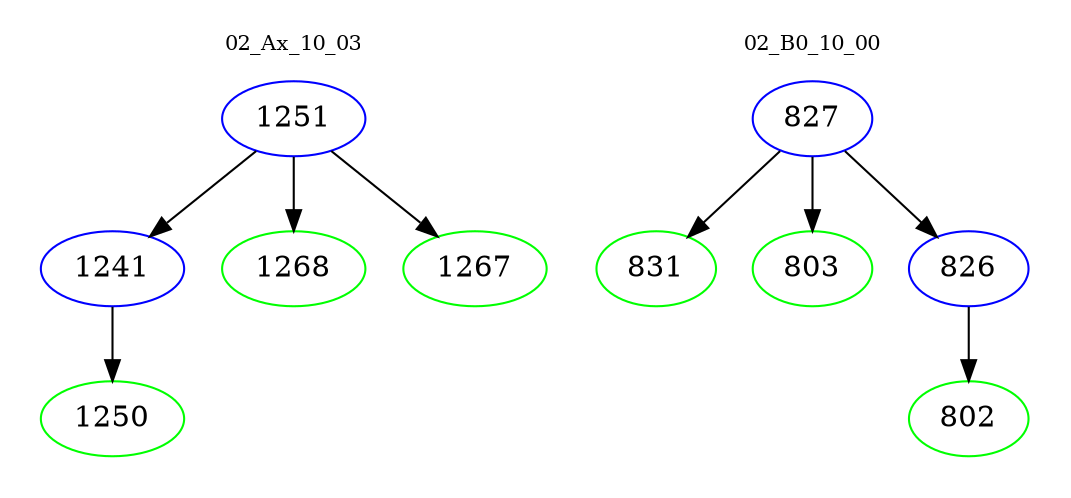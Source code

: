 digraph{
subgraph cluster_0 {
color = white
label = "02_Ax_10_03";
fontsize=10;
T0_1251 [label="1251", color="blue"]
T0_1251 -> T0_1241 [color="black"]
T0_1241 [label="1241", color="blue"]
T0_1241 -> T0_1250 [color="black"]
T0_1250 [label="1250", color="green"]
T0_1251 -> T0_1268 [color="black"]
T0_1268 [label="1268", color="green"]
T0_1251 -> T0_1267 [color="black"]
T0_1267 [label="1267", color="green"]
}
subgraph cluster_1 {
color = white
label = "02_B0_10_00";
fontsize=10;
T1_827 [label="827", color="blue"]
T1_827 -> T1_831 [color="black"]
T1_831 [label="831", color="green"]
T1_827 -> T1_803 [color="black"]
T1_803 [label="803", color="green"]
T1_827 -> T1_826 [color="black"]
T1_826 [label="826", color="blue"]
T1_826 -> T1_802 [color="black"]
T1_802 [label="802", color="green"]
}
}
